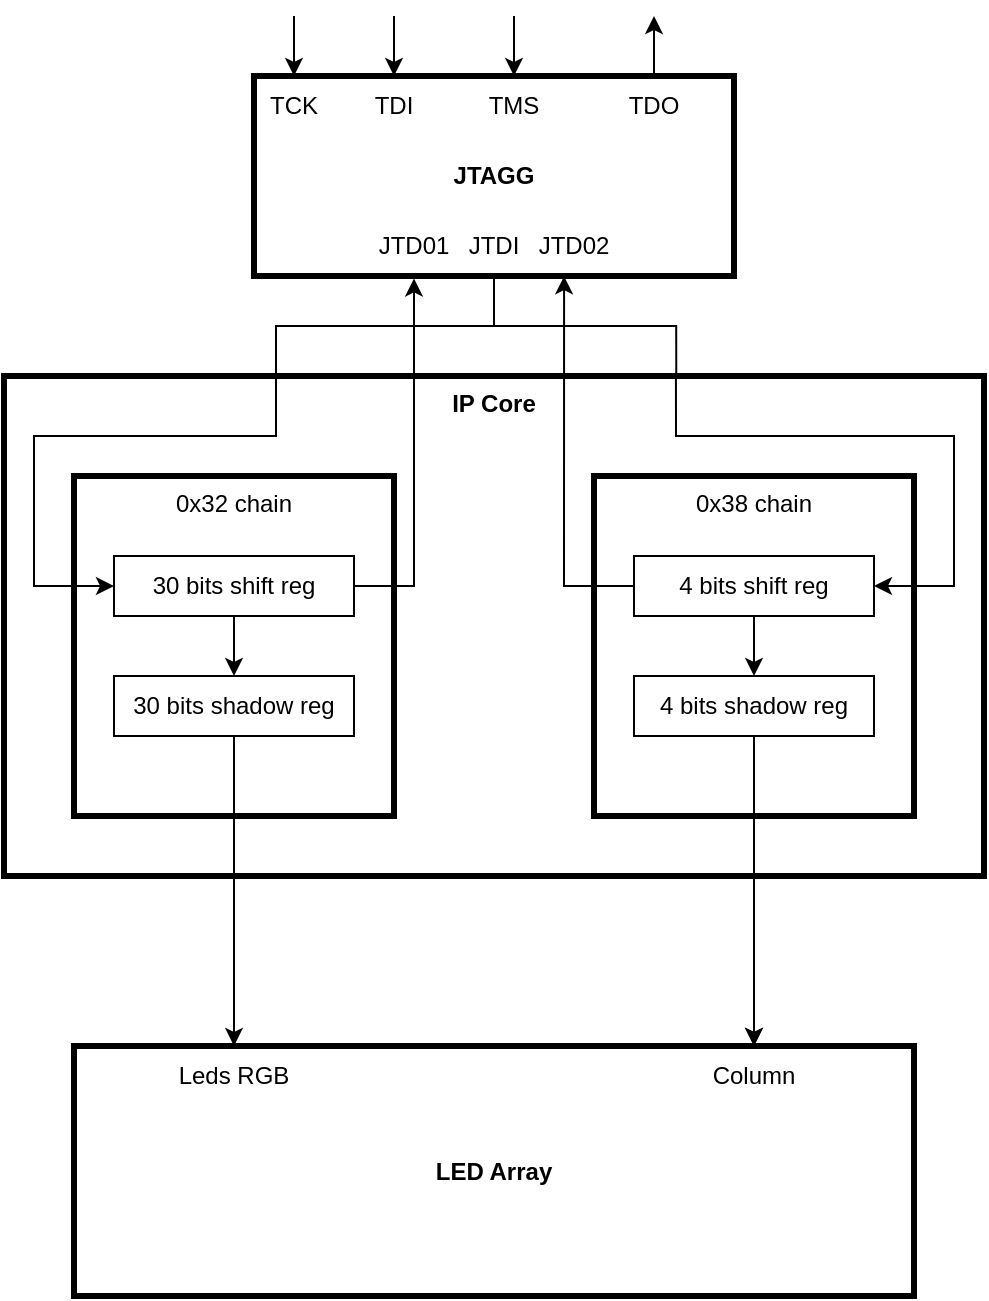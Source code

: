 <mxfile version="26.2.2">
  <diagram name="Page-1" id="Dnn_IrxOLH-KTdM8TZEc">
    <mxGraphModel dx="1479" dy="681" grid="1" gridSize="10" guides="1" tooltips="1" connect="1" arrows="1" fold="1" page="1" pageScale="1" pageWidth="827" pageHeight="1169" math="0" shadow="0">
      <root>
        <mxCell id="0" />
        <mxCell id="1" parent="0" />
        <mxCell id="AwrK484-JfmSxCrr8Lho-46" style="edgeStyle=orthogonalEdgeStyle;rounded=0;orthogonalLoop=1;jettySize=auto;html=1;exitX=0.5;exitY=1;exitDx=0;exitDy=0;endArrow=none;startFill=0;labelBackgroundColor=none;fontColor=default;" parent="1" source="AwrK484-JfmSxCrr8Lho-1" edge="1">
          <mxGeometry relative="1" as="geometry">
            <mxPoint x="50" y="220" as="targetPoint" />
            <Array as="points">
              <mxPoint x="160" y="195" />
              <mxPoint x="51" y="195" />
              <mxPoint x="51" y="220" />
            </Array>
          </mxGeometry>
        </mxCell>
        <mxCell id="AwrK484-JfmSxCrr8Lho-1" value="&lt;b&gt;JTAGG&lt;/b&gt;" style="rounded=0;whiteSpace=wrap;html=1;strokeWidth=3;labelBackgroundColor=none;" parent="1" vertex="1">
          <mxGeometry x="40" y="70" width="240" height="100" as="geometry" />
        </mxCell>
        <mxCell id="AwrK484-JfmSxCrr8Lho-2" value="&lt;b&gt;IP Core&lt;/b&gt;" style="rounded=0;whiteSpace=wrap;html=1;verticalAlign=top;strokeWidth=3;labelBackgroundColor=none;" parent="1" vertex="1">
          <mxGeometry x="-85" y="220" width="490" height="250" as="geometry" />
        </mxCell>
        <mxCell id="AwrK484-JfmSxCrr8Lho-25" value="" style="endArrow=none;html=1;rounded=0;endFill=1;startArrow=classic;startFill=1;labelBackgroundColor=none;fontColor=default;" parent="1" edge="1">
          <mxGeometry width="50" height="50" relative="1" as="geometry">
            <mxPoint x="60" y="70" as="sourcePoint" />
            <mxPoint x="60" y="40" as="targetPoint" />
          </mxGeometry>
        </mxCell>
        <mxCell id="AwrK484-JfmSxCrr8Lho-26" value="" style="endArrow=none;html=1;rounded=0;startArrow=classic;startFill=1;labelBackgroundColor=none;fontColor=default;" parent="1" edge="1">
          <mxGeometry width="50" height="50" relative="1" as="geometry">
            <mxPoint x="110" y="70" as="sourcePoint" />
            <mxPoint x="110" y="40" as="targetPoint" />
          </mxGeometry>
        </mxCell>
        <mxCell id="AwrK484-JfmSxCrr8Lho-27" value="" style="endArrow=none;html=1;rounded=0;startArrow=classic;startFill=1;labelBackgroundColor=none;fontColor=default;" parent="1" edge="1">
          <mxGeometry width="50" height="50" relative="1" as="geometry">
            <mxPoint x="170" y="70" as="sourcePoint" />
            <mxPoint x="170" y="40" as="targetPoint" />
          </mxGeometry>
        </mxCell>
        <mxCell id="AwrK484-JfmSxCrr8Lho-28" value="" style="endArrow=classic;html=1;rounded=0;endFill=1;labelBackgroundColor=none;fontColor=default;" parent="1" edge="1">
          <mxGeometry width="50" height="50" relative="1" as="geometry">
            <mxPoint x="240" y="70" as="sourcePoint" />
            <mxPoint x="240" y="40" as="targetPoint" />
          </mxGeometry>
        </mxCell>
        <mxCell id="AwrK484-JfmSxCrr8Lho-29" value="TCK" style="text;html=1;align=center;verticalAlign=middle;whiteSpace=wrap;rounded=0;labelBackgroundColor=none;" parent="1" vertex="1">
          <mxGeometry x="30" y="70" width="60" height="30" as="geometry" />
        </mxCell>
        <mxCell id="AwrK484-JfmSxCrr8Lho-30" value="TDI" style="text;html=1;align=center;verticalAlign=middle;whiteSpace=wrap;rounded=0;labelBackgroundColor=none;" parent="1" vertex="1">
          <mxGeometry x="80" y="70" width="60" height="30" as="geometry" />
        </mxCell>
        <mxCell id="AwrK484-JfmSxCrr8Lho-31" value="TMS" style="text;html=1;align=center;verticalAlign=middle;whiteSpace=wrap;rounded=0;labelBackgroundColor=none;" parent="1" vertex="1">
          <mxGeometry x="140" y="70" width="60" height="30" as="geometry" />
        </mxCell>
        <mxCell id="AwrK484-JfmSxCrr8Lho-32" value="TDO" style="text;html=1;align=center;verticalAlign=middle;whiteSpace=wrap;rounded=0;labelBackgroundColor=none;" parent="1" vertex="1">
          <mxGeometry x="210" y="70" width="60" height="30" as="geometry" />
        </mxCell>
        <mxCell id="AwrK484-JfmSxCrr8Lho-35" value="0x32 chain" style="rounded=0;whiteSpace=wrap;html=1;verticalAlign=top;strokeWidth=3;fillColor=none;labelBackgroundColor=none;" parent="1" vertex="1">
          <mxGeometry x="-50" y="270" width="160" height="170" as="geometry" />
        </mxCell>
        <mxCell id="AwrK484-JfmSxCrr8Lho-52" style="edgeStyle=orthogonalEdgeStyle;rounded=0;orthogonalLoop=1;jettySize=auto;html=1;exitX=0.5;exitY=1;exitDx=0;exitDy=0;entryX=0.5;entryY=0;entryDx=0;entryDy=0;labelBackgroundColor=none;fontColor=default;" parent="1" source="AwrK484-JfmSxCrr8Lho-36" target="AwrK484-JfmSxCrr8Lho-57" edge="1">
          <mxGeometry relative="1" as="geometry">
            <mxPoint x="289.941" y="550" as="targetPoint" />
          </mxGeometry>
        </mxCell>
        <mxCell id="AwrK484-JfmSxCrr8Lho-36" value="0x38 chain" style="rounded=0;whiteSpace=wrap;html=1;verticalAlign=top;strokeWidth=3;fillColor=none;labelBackgroundColor=none;" parent="1" vertex="1">
          <mxGeometry x="210" y="270" width="160" height="170" as="geometry" />
        </mxCell>
        <mxCell id="AwrK484-JfmSxCrr8Lho-43" style="edgeStyle=orthogonalEdgeStyle;rounded=0;orthogonalLoop=1;jettySize=auto;html=1;exitX=1;exitY=0.5;exitDx=0;exitDy=0;entryX=0.335;entryY=1.012;entryDx=0;entryDy=0;entryPerimeter=0;labelBackgroundColor=none;fontColor=default;" parent="1" source="AwrK484-JfmSxCrr8Lho-37" target="AwrK484-JfmSxCrr8Lho-1" edge="1">
          <mxGeometry relative="1" as="geometry">
            <mxPoint x="160" y="250" as="targetPoint" />
            <Array as="points">
              <mxPoint x="120" y="325" />
              <mxPoint x="120" y="171" />
            </Array>
          </mxGeometry>
        </mxCell>
        <mxCell id="RiZPZthfxDaOGVTU7uNJ-4" style="edgeStyle=orthogonalEdgeStyle;rounded=0;orthogonalLoop=1;jettySize=auto;html=1;entryX=0.5;entryY=0;entryDx=0;entryDy=0;" edge="1" parent="1" source="AwrK484-JfmSxCrr8Lho-37" target="RiZPZthfxDaOGVTU7uNJ-3">
          <mxGeometry relative="1" as="geometry" />
        </mxCell>
        <mxCell id="AwrK484-JfmSxCrr8Lho-37" value="30 bits shift reg" style="rounded=0;whiteSpace=wrap;html=1;labelBackgroundColor=none;" parent="1" vertex="1">
          <mxGeometry x="-30" y="310" width="120" height="30" as="geometry" />
        </mxCell>
        <mxCell id="RiZPZthfxDaOGVTU7uNJ-7" style="edgeStyle=orthogonalEdgeStyle;rounded=0;orthogonalLoop=1;jettySize=auto;html=1;entryX=0.5;entryY=0;entryDx=0;entryDy=0;" edge="1" parent="1" source="AwrK484-JfmSxCrr8Lho-38" target="RiZPZthfxDaOGVTU7uNJ-6">
          <mxGeometry relative="1" as="geometry" />
        </mxCell>
        <mxCell id="AwrK484-JfmSxCrr8Lho-38" value="4 bits shift reg" style="rounded=0;whiteSpace=wrap;html=1;labelBackgroundColor=none;" parent="1" vertex="1">
          <mxGeometry x="230" y="310" width="120" height="30" as="geometry" />
        </mxCell>
        <mxCell id="AwrK484-JfmSxCrr8Lho-42" style="edgeStyle=orthogonalEdgeStyle;rounded=0;orthogonalLoop=1;jettySize=auto;html=1;exitX=0;exitY=0.5;exitDx=0;exitDy=0;startArrow=classic;startFill=1;endArrow=none;labelBackgroundColor=none;fontColor=default;" parent="1" source="AwrK484-JfmSxCrr8Lho-37" edge="1">
          <mxGeometry relative="1" as="geometry">
            <mxPoint x="51" y="220" as="targetPoint" />
            <Array as="points">
              <mxPoint x="-70" y="325" />
              <mxPoint x="-70" y="250" />
              <mxPoint x="51" y="250" />
            </Array>
          </mxGeometry>
        </mxCell>
        <mxCell id="AwrK484-JfmSxCrr8Lho-45" style="edgeStyle=orthogonalEdgeStyle;rounded=0;orthogonalLoop=1;jettySize=auto;html=1;exitX=1;exitY=0.5;exitDx=0;exitDy=0;startArrow=classic;startFill=1;endArrow=none;labelBackgroundColor=none;fontColor=default;" parent="1" source="AwrK484-JfmSxCrr8Lho-38" edge="1">
          <mxGeometry relative="1" as="geometry">
            <mxPoint x="169.97" y="375" as="sourcePoint" />
            <mxPoint x="250.97" y="220" as="targetPoint" />
            <Array as="points">
              <mxPoint x="390" y="325" />
              <mxPoint x="390" y="250" />
              <mxPoint x="251" y="250" />
            </Array>
          </mxGeometry>
        </mxCell>
        <mxCell id="AwrK484-JfmSxCrr8Lho-49" style="edgeStyle=orthogonalEdgeStyle;rounded=0;orthogonalLoop=1;jettySize=auto;html=1;exitX=0.5;exitY=1;exitDx=0;exitDy=0;entryX=0.686;entryY=0.002;entryDx=0;entryDy=0;entryPerimeter=0;endArrow=none;startFill=0;labelBackgroundColor=none;fontColor=default;" parent="1" source="AwrK484-JfmSxCrr8Lho-1" target="AwrK484-JfmSxCrr8Lho-2" edge="1">
          <mxGeometry relative="1" as="geometry" />
        </mxCell>
        <mxCell id="AwrK484-JfmSxCrr8Lho-50" style="edgeStyle=orthogonalEdgeStyle;rounded=0;orthogonalLoop=1;jettySize=auto;html=1;exitX=0;exitY=0.5;exitDx=0;exitDy=0;entryX=0.646;entryY=1.001;entryDx=0;entryDy=0;entryPerimeter=0;labelBackgroundColor=none;fontColor=default;" parent="1" source="AwrK484-JfmSxCrr8Lho-38" target="AwrK484-JfmSxCrr8Lho-1" edge="1">
          <mxGeometry relative="1" as="geometry" />
        </mxCell>
        <mxCell id="AwrK484-JfmSxCrr8Lho-51" value="&lt;b&gt;LED Array&lt;/b&gt;" style="rounded=0;whiteSpace=wrap;html=1;strokeWidth=3;labelBackgroundColor=none;" parent="1" vertex="1">
          <mxGeometry x="-50" y="555" width="420" height="125" as="geometry" />
        </mxCell>
        <mxCell id="AwrK484-JfmSxCrr8Lho-56" value="Leds RGB" style="text;html=1;align=center;verticalAlign=middle;whiteSpace=wrap;rounded=0;labelBackgroundColor=none;" parent="1" vertex="1">
          <mxGeometry y="555" width="60" height="30" as="geometry" />
        </mxCell>
        <mxCell id="AwrK484-JfmSxCrr8Lho-57" value="Column" style="text;html=1;align=center;verticalAlign=middle;whiteSpace=wrap;rounded=0;labelBackgroundColor=none;" parent="1" vertex="1">
          <mxGeometry x="260" y="555" width="60" height="30" as="geometry" />
        </mxCell>
        <mxCell id="AwrK484-JfmSxCrr8Lho-58" value="JTDI" style="text;html=1;align=center;verticalAlign=middle;whiteSpace=wrap;rounded=0;labelBackgroundColor=none;" parent="1" vertex="1">
          <mxGeometry x="130" y="140" width="60" height="30" as="geometry" />
        </mxCell>
        <mxCell id="AwrK484-JfmSxCrr8Lho-59" value="JTD02" style="text;html=1;align=center;verticalAlign=middle;whiteSpace=wrap;rounded=0;labelBackgroundColor=none;" parent="1" vertex="1">
          <mxGeometry x="170" y="140" width="60" height="30" as="geometry" />
        </mxCell>
        <mxCell id="AwrK484-JfmSxCrr8Lho-60" value="JTD01" style="text;html=1;align=center;verticalAlign=middle;whiteSpace=wrap;rounded=0;labelBackgroundColor=none;" parent="1" vertex="1">
          <mxGeometry x="90" y="140" width="60" height="30" as="geometry" />
        </mxCell>
        <mxCell id="RiZPZthfxDaOGVTU7uNJ-5" style="edgeStyle=orthogonalEdgeStyle;rounded=0;orthogonalLoop=1;jettySize=auto;html=1;entryX=0.5;entryY=0;entryDx=0;entryDy=0;" edge="1" parent="1" source="RiZPZthfxDaOGVTU7uNJ-3" target="AwrK484-JfmSxCrr8Lho-56">
          <mxGeometry relative="1" as="geometry" />
        </mxCell>
        <mxCell id="RiZPZthfxDaOGVTU7uNJ-3" value="30 bits shadow reg" style="rounded=0;whiteSpace=wrap;html=1;labelBackgroundColor=none;" vertex="1" parent="1">
          <mxGeometry x="-30" y="370" width="120" height="30" as="geometry" />
        </mxCell>
        <mxCell id="RiZPZthfxDaOGVTU7uNJ-8" style="edgeStyle=orthogonalEdgeStyle;rounded=0;orthogonalLoop=1;jettySize=auto;html=1;entryX=0.5;entryY=0;entryDx=0;entryDy=0;" edge="1" parent="1" source="RiZPZthfxDaOGVTU7uNJ-6" target="AwrK484-JfmSxCrr8Lho-57">
          <mxGeometry relative="1" as="geometry" />
        </mxCell>
        <mxCell id="RiZPZthfxDaOGVTU7uNJ-6" value="4 bits shadow reg" style="rounded=0;whiteSpace=wrap;html=1;labelBackgroundColor=none;" vertex="1" parent="1">
          <mxGeometry x="230" y="370" width="120" height="30" as="geometry" />
        </mxCell>
      </root>
    </mxGraphModel>
  </diagram>
</mxfile>
